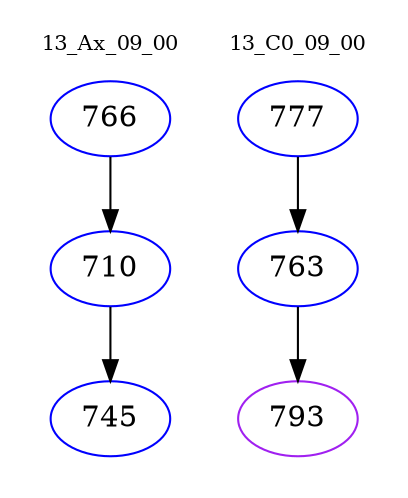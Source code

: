 digraph{
subgraph cluster_0 {
color = white
label = "13_Ax_09_00";
fontsize=10;
T0_766 [label="766", color="blue"]
T0_766 -> T0_710 [color="black"]
T0_710 [label="710", color="blue"]
T0_710 -> T0_745 [color="black"]
T0_745 [label="745", color="blue"]
}
subgraph cluster_1 {
color = white
label = "13_C0_09_00";
fontsize=10;
T1_777 [label="777", color="blue"]
T1_777 -> T1_763 [color="black"]
T1_763 [label="763", color="blue"]
T1_763 -> T1_793 [color="black"]
T1_793 [label="793", color="purple"]
}
}
